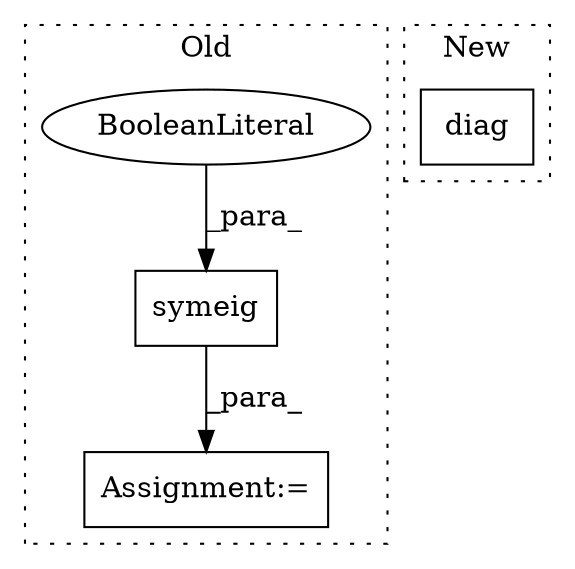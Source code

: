 digraph G {
subgraph cluster0 {
1 [label="symeig" a="32" s="9530,9541" l="7,1" shape="box"];
3 [label="BooleanLiteral" a="9" s="9537" l="4" shape="ellipse"];
4 [label="Assignment:=" a="7" s="9518" l="2" shape="box"];
label = "Old";
style="dotted";
}
subgraph cluster1 {
2 [label="diag" a="32" s="9394" l="6" shape="box"];
label = "New";
style="dotted";
}
1 -> 4 [label="_para_"];
3 -> 1 [label="_para_"];
}